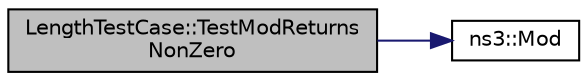 digraph "LengthTestCase::TestModReturnsNonZero"
{
 // LATEX_PDF_SIZE
  edge [fontname="Helvetica",fontsize="10",labelfontname="Helvetica",labelfontsize="10"];
  node [fontname="Helvetica",fontsize="10",shape=record];
  rankdir="LR";
  Node1 [label="LengthTestCase::TestModReturns\lNonZero",height=0.2,width=0.4,color="black", fillcolor="grey75", style="filled", fontcolor="black",tooltip="Test Mod function."];
  Node1 -> Node2 [color="midnightblue",fontsize="10",style="solid",fontname="Helvetica"];
  Node2 [label="ns3::Mod",height=0.2,width=0.4,color="black", fillcolor="white", style="filled",URL="$group__length.html#ga533687975766f7e39182cfb365b95624",tooltip="This function provides a string parsing method that does not rely on istream, which has been found to..."];
}
